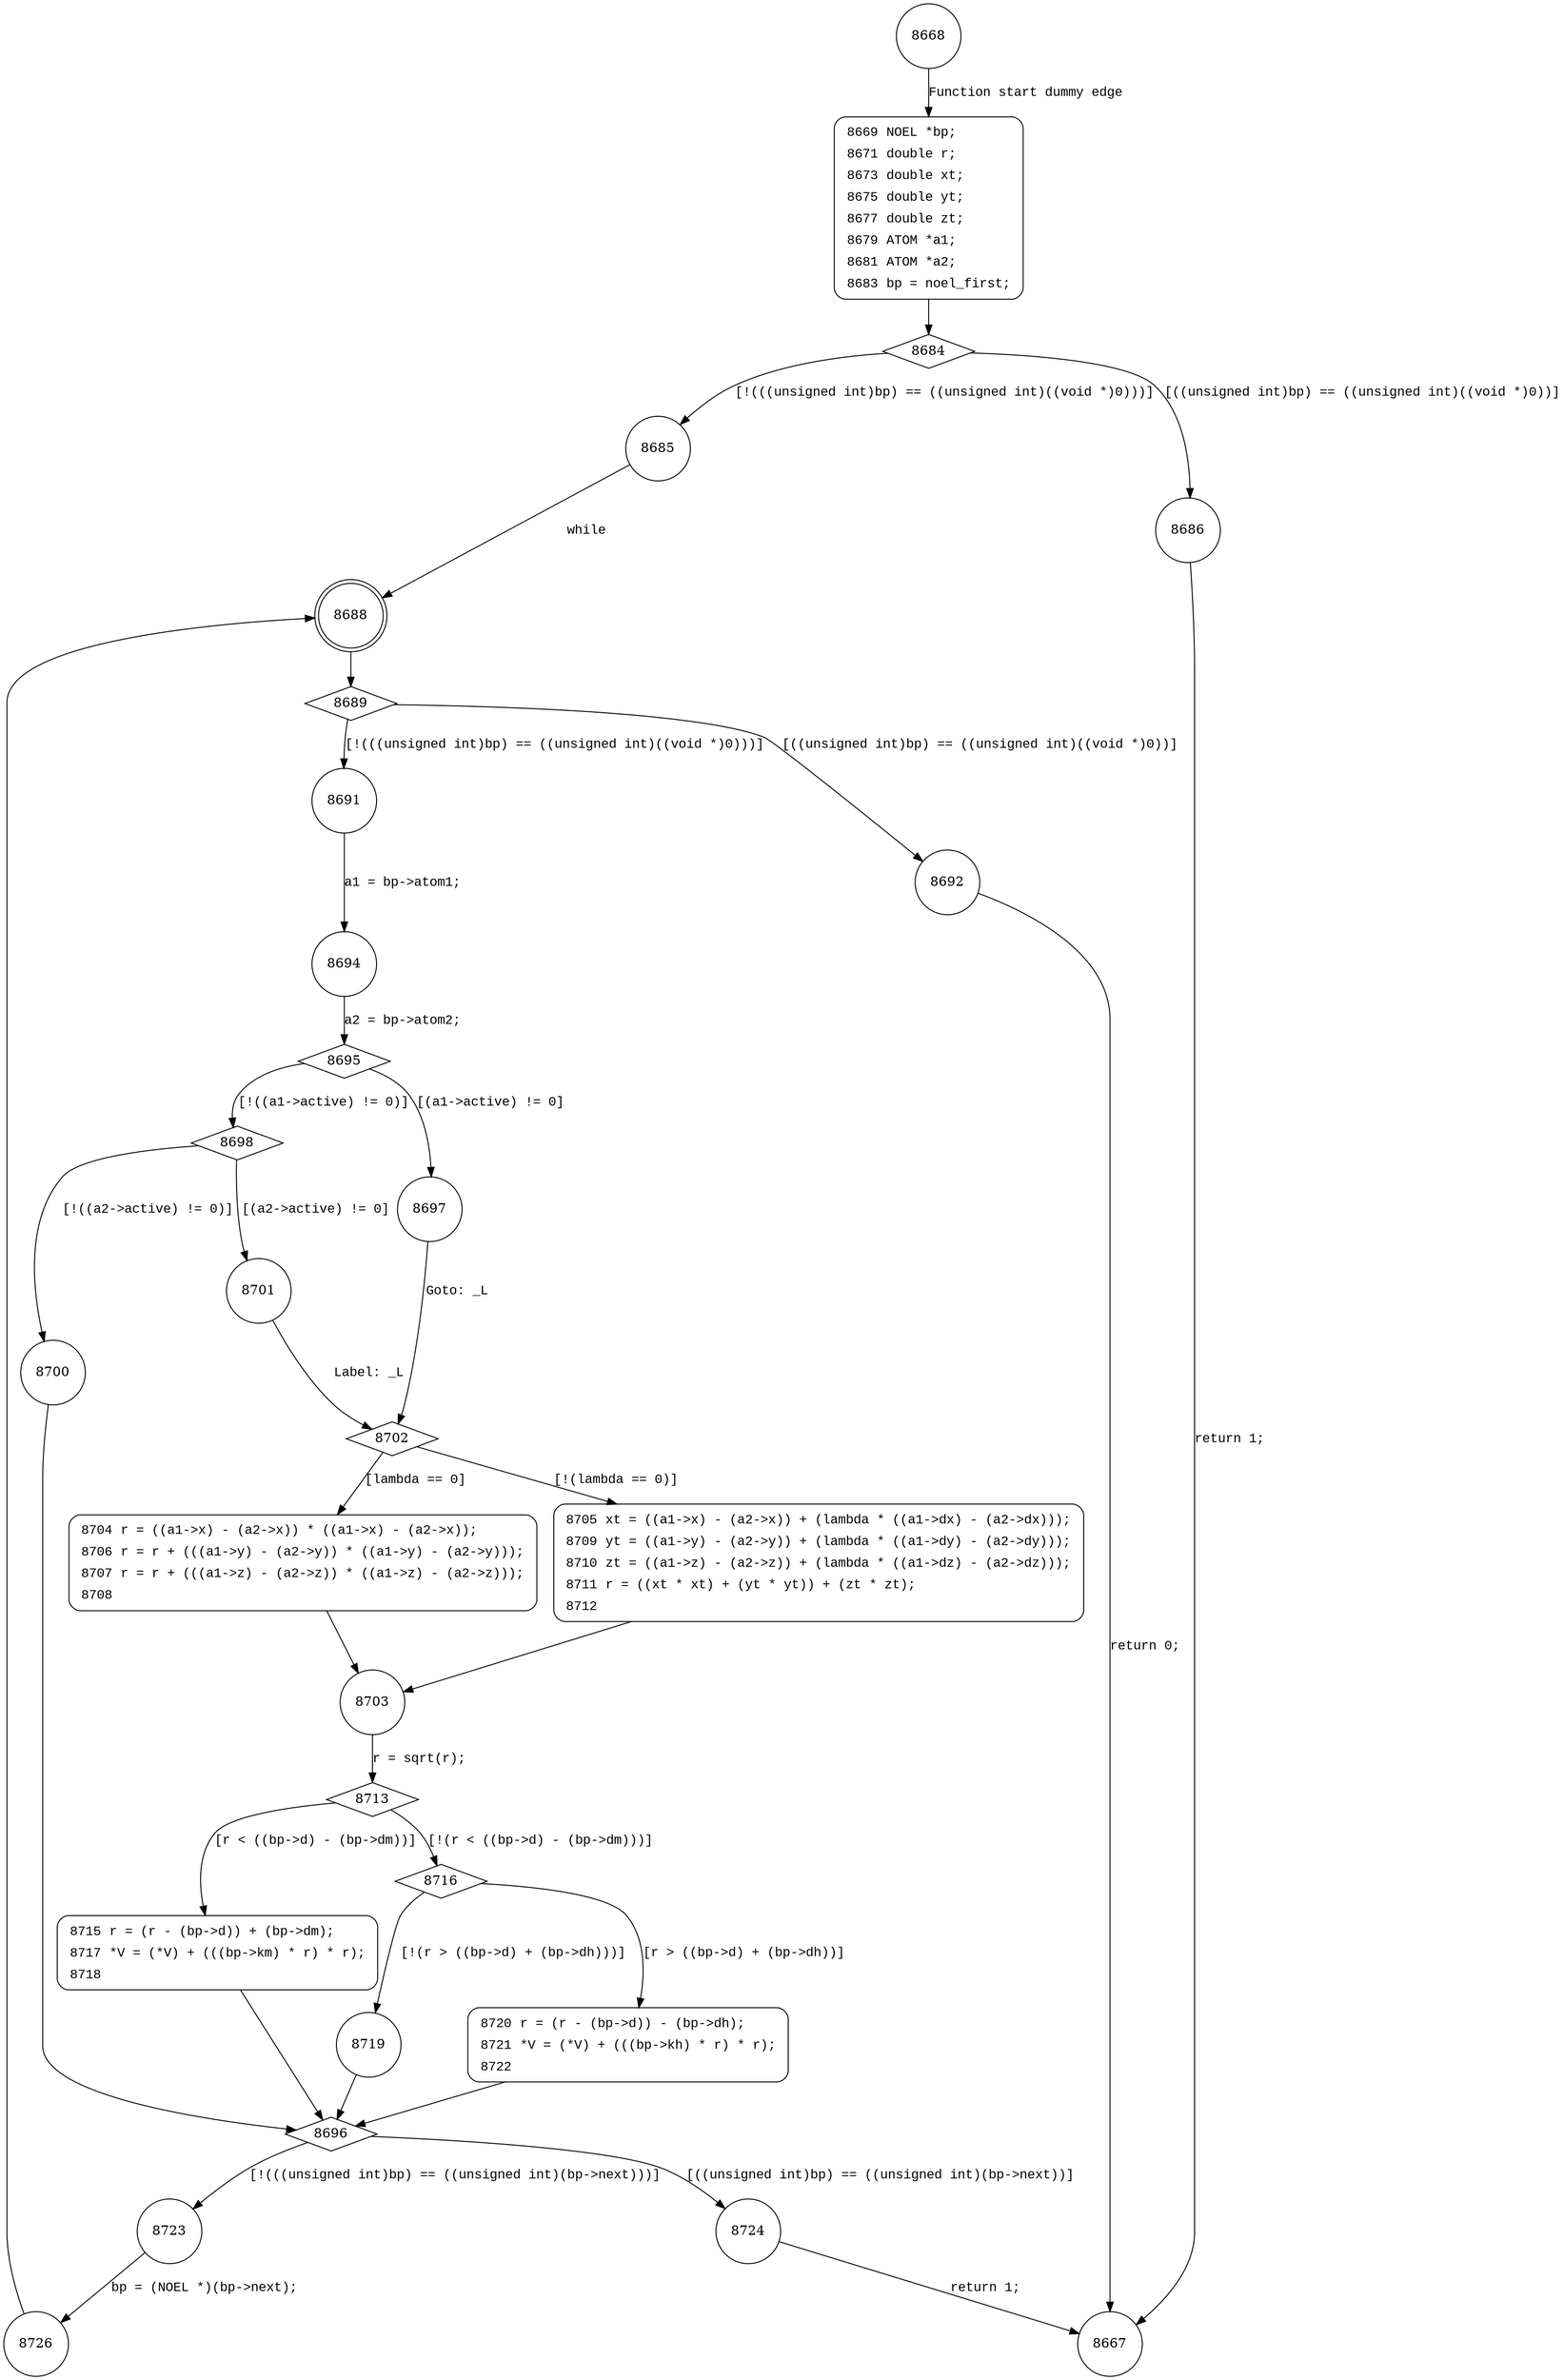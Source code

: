 digraph v_noel {
8668 [shape="circle"]
8669 [shape="circle"]
8684 [shape="diamond"]
8685 [shape="circle"]
8686 [shape="circle"]
8688 [shape="doublecircle"]
8689 [shape="diamond"]
8691 [shape="circle"]
8692 [shape="circle"]
8694 [shape="circle"]
8695 [shape="diamond"]
8698 [shape="diamond"]
8697 [shape="circle"]
8702 [shape="diamond"]
8705 [shape="circle"]
8704 [shape="circle"]
8703 [shape="circle"]
8713 [shape="diamond"]
8716 [shape="diamond"]
8715 [shape="circle"]
8696 [shape="diamond"]
8723 [shape="circle"]
8724 [shape="circle"]
8726 [shape="circle"]
8719 [shape="circle"]
8720 [shape="circle"]
8700 [shape="circle"]
8701 [shape="circle"]
8667 [shape="circle"]
8669 [style="filled,bold" penwidth="1" fillcolor="white" fontname="Courier New" shape="Mrecord" label=<<table border="0" cellborder="0" cellpadding="3" bgcolor="white"><tr><td align="right">8669</td><td align="left">NOEL *bp;</td></tr><tr><td align="right">8671</td><td align="left">double r;</td></tr><tr><td align="right">8673</td><td align="left">double xt;</td></tr><tr><td align="right">8675</td><td align="left">double yt;</td></tr><tr><td align="right">8677</td><td align="left">double zt;</td></tr><tr><td align="right">8679</td><td align="left">ATOM *a1;</td></tr><tr><td align="right">8681</td><td align="left">ATOM *a2;</td></tr><tr><td align="right">8683</td><td align="left">bp = noel_first;</td></tr></table>>]
8669 -> 8684[label=""]
8704 [style="filled,bold" penwidth="1" fillcolor="white" fontname="Courier New" shape="Mrecord" label=<<table border="0" cellborder="0" cellpadding="3" bgcolor="white"><tr><td align="right">8704</td><td align="left">r = ((a1-&gt;x) - (a2-&gt;x)) * ((a1-&gt;x) - (a2-&gt;x));</td></tr><tr><td align="right">8706</td><td align="left">r = r + (((a1-&gt;y) - (a2-&gt;y)) * ((a1-&gt;y) - (a2-&gt;y)));</td></tr><tr><td align="right">8707</td><td align="left">r = r + (((a1-&gt;z) - (a2-&gt;z)) * ((a1-&gt;z) - (a2-&gt;z)));</td></tr><tr><td align="right">8708</td><td align="left"></td></tr></table>>]
8704 -> 8703[label=""]
8715 [style="filled,bold" penwidth="1" fillcolor="white" fontname="Courier New" shape="Mrecord" label=<<table border="0" cellborder="0" cellpadding="3" bgcolor="white"><tr><td align="right">8715</td><td align="left">r = (r - (bp-&gt;d)) + (bp-&gt;dm);</td></tr><tr><td align="right">8717</td><td align="left">*V = (*V) + (((bp-&gt;km) * r) * r);</td></tr><tr><td align="right">8718</td><td align="left"></td></tr></table>>]
8715 -> 8696[label=""]
8720 [style="filled,bold" penwidth="1" fillcolor="white" fontname="Courier New" shape="Mrecord" label=<<table border="0" cellborder="0" cellpadding="3" bgcolor="white"><tr><td align="right">8720</td><td align="left">r = (r - (bp-&gt;d)) - (bp-&gt;dh);</td></tr><tr><td align="right">8721</td><td align="left">*V = (*V) + (((bp-&gt;kh) * r) * r);</td></tr><tr><td align="right">8722</td><td align="left"></td></tr></table>>]
8720 -> 8696[label=""]
8705 [style="filled,bold" penwidth="1" fillcolor="white" fontname="Courier New" shape="Mrecord" label=<<table border="0" cellborder="0" cellpadding="3" bgcolor="white"><tr><td align="right">8705</td><td align="left">xt = ((a1-&gt;x) - (a2-&gt;x)) + (lambda * ((a1-&gt;dx) - (a2-&gt;dx)));</td></tr><tr><td align="right">8709</td><td align="left">yt = ((a1-&gt;y) - (a2-&gt;y)) + (lambda * ((a1-&gt;dy) - (a2-&gt;dy)));</td></tr><tr><td align="right">8710</td><td align="left">zt = ((a1-&gt;z) - (a2-&gt;z)) + (lambda * ((a1-&gt;dz) - (a2-&gt;dz)));</td></tr><tr><td align="right">8711</td><td align="left">r = ((xt * xt) + (yt * yt)) + (zt * zt);</td></tr><tr><td align="right">8712</td><td align="left"></td></tr></table>>]
8705 -> 8703[label=""]
8668 -> 8669 [label="Function start dummy edge" fontname="Courier New"]
8684 -> 8685 [label="[!(((unsigned int)bp) == ((unsigned int)((void *)0)))]" fontname="Courier New"]
8684 -> 8686 [label="[((unsigned int)bp) == ((unsigned int)((void *)0))]" fontname="Courier New"]
8685 -> 8688 [label="while" fontname="Courier New"]
8688 -> 8689 [label="" fontname="Courier New"]
8689 -> 8691 [label="[!(((unsigned int)bp) == ((unsigned int)((void *)0)))]" fontname="Courier New"]
8689 -> 8692 [label="[((unsigned int)bp) == ((unsigned int)((void *)0))]" fontname="Courier New"]
8691 -> 8694 [label="a1 = bp->atom1;" fontname="Courier New"]
8695 -> 8698 [label="[!((a1->active) != 0)]" fontname="Courier New"]
8695 -> 8697 [label="[(a1->active) != 0]" fontname="Courier New"]
8702 -> 8705 [label="[!(lambda == 0)]" fontname="Courier New"]
8702 -> 8704 [label="[lambda == 0]" fontname="Courier New"]
8703 -> 8713 [label="r = sqrt(r);" fontname="Courier New"]
8713 -> 8716 [label="[!(r < ((bp->d) - (bp->dm)))]" fontname="Courier New"]
8713 -> 8715 [label="[r < ((bp->d) - (bp->dm))]" fontname="Courier New"]
8696 -> 8723 [label="[!(((unsigned int)bp) == ((unsigned int)(bp->next)))]" fontname="Courier New"]
8696 -> 8724 [label="[((unsigned int)bp) == ((unsigned int)(bp->next))]" fontname="Courier New"]
8723 -> 8726 [label="bp = (NOEL *)(bp->next);" fontname="Courier New"]
8716 -> 8719 [label="[!(r > ((bp->d) + (bp->dh)))]" fontname="Courier New"]
8716 -> 8720 [label="[r > ((bp->d) + (bp->dh))]" fontname="Courier New"]
8719 -> 8696 [label="" fontname="Courier New"]
8698 -> 8700 [label="[!((a2->active) != 0)]" fontname="Courier New"]
8698 -> 8701 [label="[(a2->active) != 0]" fontname="Courier New"]
8700 -> 8696 [label="" fontname="Courier New"]
8686 -> 8667 [label="return 1;" fontname="Courier New"]
8692 -> 8667 [label="return 0;" fontname="Courier New"]
8694 -> 8695 [label="a2 = bp->atom2;" fontname="Courier New"]
8697 -> 8702 [label="Goto: _L" fontname="Courier New"]
8724 -> 8667 [label="return 1;" fontname="Courier New"]
8726 -> 8688 [label="" fontname="Courier New"]
8701 -> 8702 [label="Label: _L" fontname="Courier New"]
}